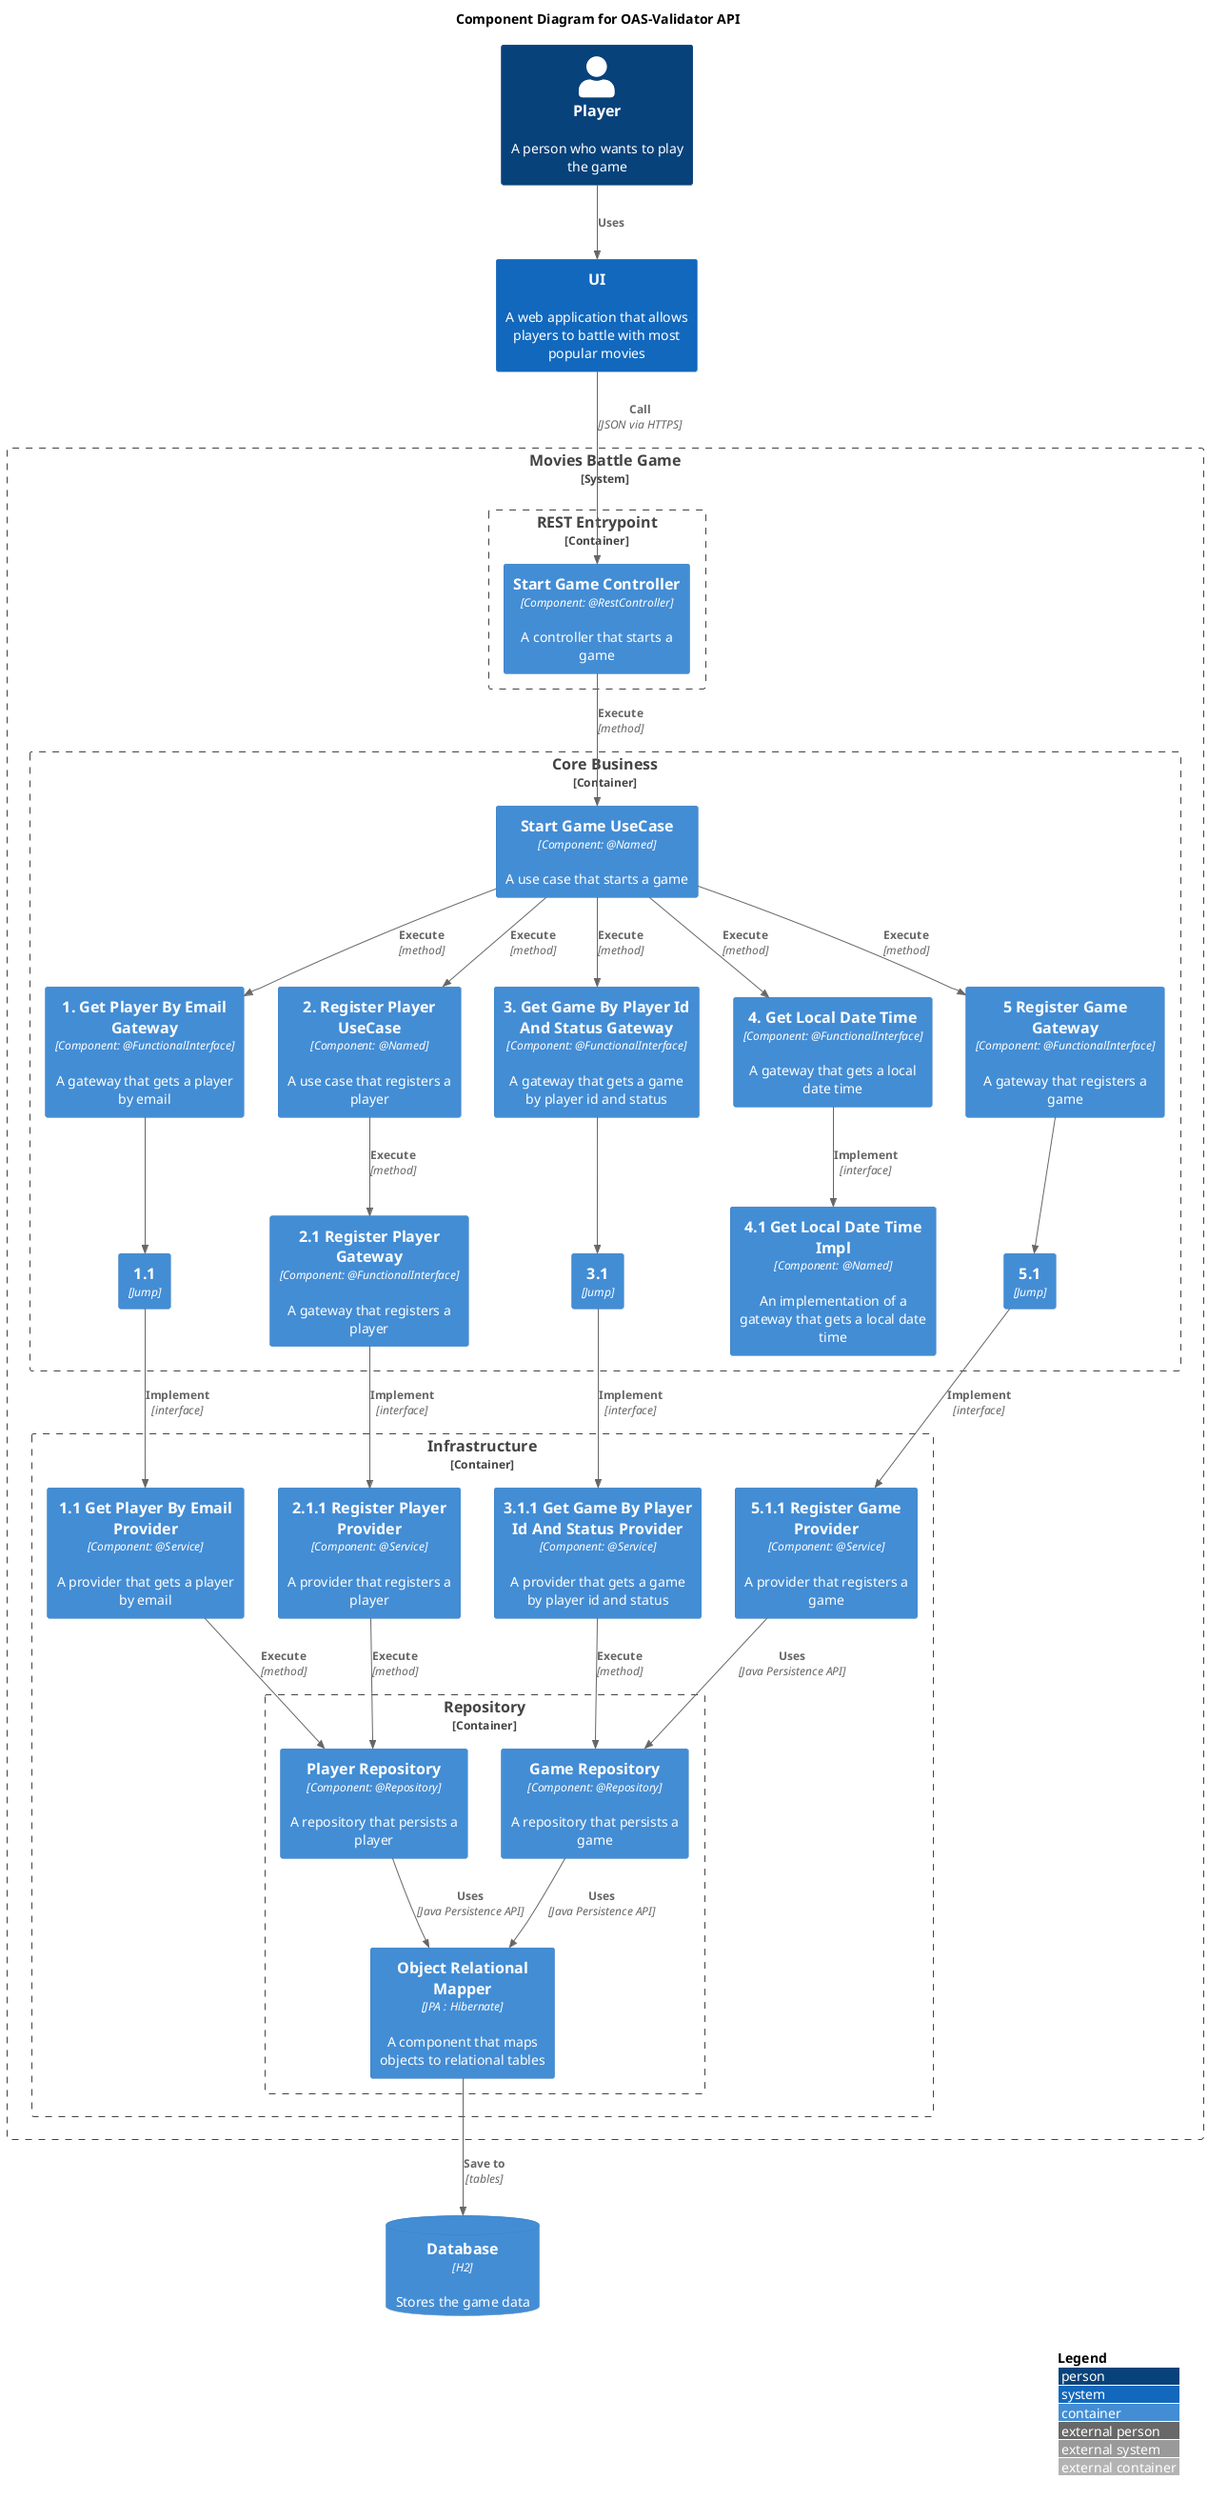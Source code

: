 @startuml 03-ComponentDiagram
!include <C4/C4_Container>

/' Level 3: Component diagram
   The Component diagram shows how a container is made up of a number of "components",
   what each of those components are, their responsibilities and the technology/implementation details.
'/

title "Component Diagram for OAS-Validator API"

AddElementTag("storage", $shape=RoundedBoxShape())

LAYOUT_TOP_DOWN()

Person(person, "Player", "A person who wants to play the game")
System(ui, "UI", "A web application that allows players to battle with most popular movies")

System_Boundary(application, "Movies Battle Game", "A game that allows players to battle with most popular movies") {
   Container_Boundary(restEntrypoint, "REST Entrypoint") {
      Container(startGameController, "Start Game Controller", "Component: @RestController", "A controller that starts a game")
   }
   Container_Boundary(core, "Core Business") {
      Container(startGameUseCase, "Start Game UseCase", "Component: @Named", "A use case that starts a game")
      Container(getPlayerByEmailGateway, "1. Get Player By Email Gateway", "Component: @FunctionalInterface", "A gateway that gets a player by email")
      Container(getPlayerByEmailGateway1, "1.1", "Jump")
      Container(registerPlayerUseCase, "2. Register Player UseCase", "Component: @Named", "A use case that registers a player")
      Container(getGameByPlayerIdAndStatusGateway, "3. Get Game By Player Id And Status Gateway", "Component: @FunctionalInterface", "A gateway that gets a game by player id and status")
      Container(getGameByPlayerIdAndStatusGateway1, "3.1", "Jump")
      Container(getLocalDateTime, "4. Get Local Date Time", "Component: @FunctionalInterface", "A gateway that gets a local date time")
      Container(registerPlayerGateway, "2.1 Register Player Gateway", "Component: @FunctionalInterface", "A gateway that registers a player")
      Container(getLocalDateTimeImpl, "4.1 Get Local Date Time Impl", "Component: @Named", "An implementation of a gateway that gets a local date time")
      Container(registerGameGateway, "5 Register Game Gateway", "Component: @FunctionalInterface", "A gateway that registers a game")
      Container(registerGameGateway1, "5.1", "Jump")
   }
   Container_Boundary(infra, "Infrastructure") {
      Container(getPlayerByEmailProvider, "1.1 Get Player By Email Provider", "Component: @Service", "A provider that gets a player by email")
      Container(registerPlayerProvider, "2.1.1 Register Player Provider", "Component: @Service", "A provider that registers a player")
      Container(getGameByPlayerIdAndStatusProvider, "3.1.1 Get Game By Player Id And Status Provider", "Component: @Service", "A provider that gets a game by player id and status")
      Container(registerGameProvider, "5.1.1 Register Game Provider", "Component: @Service", "A provider that registers a game")
      Container_Boundary(repository, "Repository") {
         Container(playerRepository, "Player Repository", "Component: @Repository", "A repository that persists a player")
         Container(gameRepository, "Game Repository", "Component: @Repository", "A repository that persists a game")
         Container(orm, "Object Relational Mapper", "JPA : Hibernate", "A component that maps objects to relational tables")
      }
   }
}

ContainerDb(h2, "Database", "H2", "Stores the game data", $tags = "storage")

Rel_D(person, ui, "Uses")
Rel_D(ui, startGameController, "Call", "JSON via HTTPS")
Rel_D(startGameController, startGameUseCase, "Execute", "method")

Rel_D(startGameUseCase, getPlayerByEmailGateway, "Execute", "method")
Rel_Neighbor(startGameUseCase, registerPlayerUseCase, "Execute", "method")
Rel_D(startGameUseCase, getGameByPlayerIdAndStatusGateway, "Execute", "method")
Rel_D(getGameByPlayerIdAndStatusGateway, getGameByPlayerIdAndStatusGateway1, "", "")

Rel_D(startGameUseCase, getLocalDateTime, "Execute", "method")
Rel_D(startGameUseCase, registerGameGateway, "Execute", "method")
Rel_D(registerGameGateway, registerGameGateway1, "", "")
Rel_D(registerPlayerUseCase, registerPlayerGateway, "Execute", "method")
Rel_D(getLocalDateTime, getLocalDateTimeImpl, "Implement", "interface")

Rel_D(getPlayerByEmailGateway, getPlayerByEmailGateway1, "", "")
Rel_D(getPlayerByEmailGateway1, getPlayerByEmailProvider, "Implement", "interface")

Rel_D(registerPlayerGateway, registerPlayerProvider, "Implement", "interface")
Rel_D(registerGameGateway1, registerGameProvider, "Implement", "interface")
Rel_D(getGameByPlayerIdAndStatusGateway1, getGameByPlayerIdAndStatusProvider, "Implement", "interface")

Rel_D(getPlayerByEmailProvider, playerRepository, "Execute", "method")
Rel_D(registerPlayerProvider, playerRepository, "Execute", "method")
Rel_D(getGameByPlayerIdAndStatusProvider, gameRepository, "Execute", "method")
Rel_D(registerGameProvider, gameRepository, "Uses", "Java Persistence API")

Rel_D(playerRepository, orm, "Uses", "Java Persistence API")
Rel_D(gameRepository, orm, "Uses", "Java Persistence API")
Rel_D(orm, h2, "Save to", "tables")

Lay_L(registerPlayerUseCase, getPlayerByEmailGateway)
Lay_L(getGameByPlayerIdAndStatusGateway, registerPlayerUseCase)
Lay_L(getLocalDateTime, getGameByPlayerIdAndStatusGateway)

Lay_L(registerPlayerProvider, getPlayerByEmailProvider)
Lay_L(getGameByPlayerIdAndStatusProvider, registerPlayerProvider)
Lay_L(registerGameProvider, getGameByPlayerIdAndStatusProvider)

LAYOUT_WITH_LEGEND()

@enduml